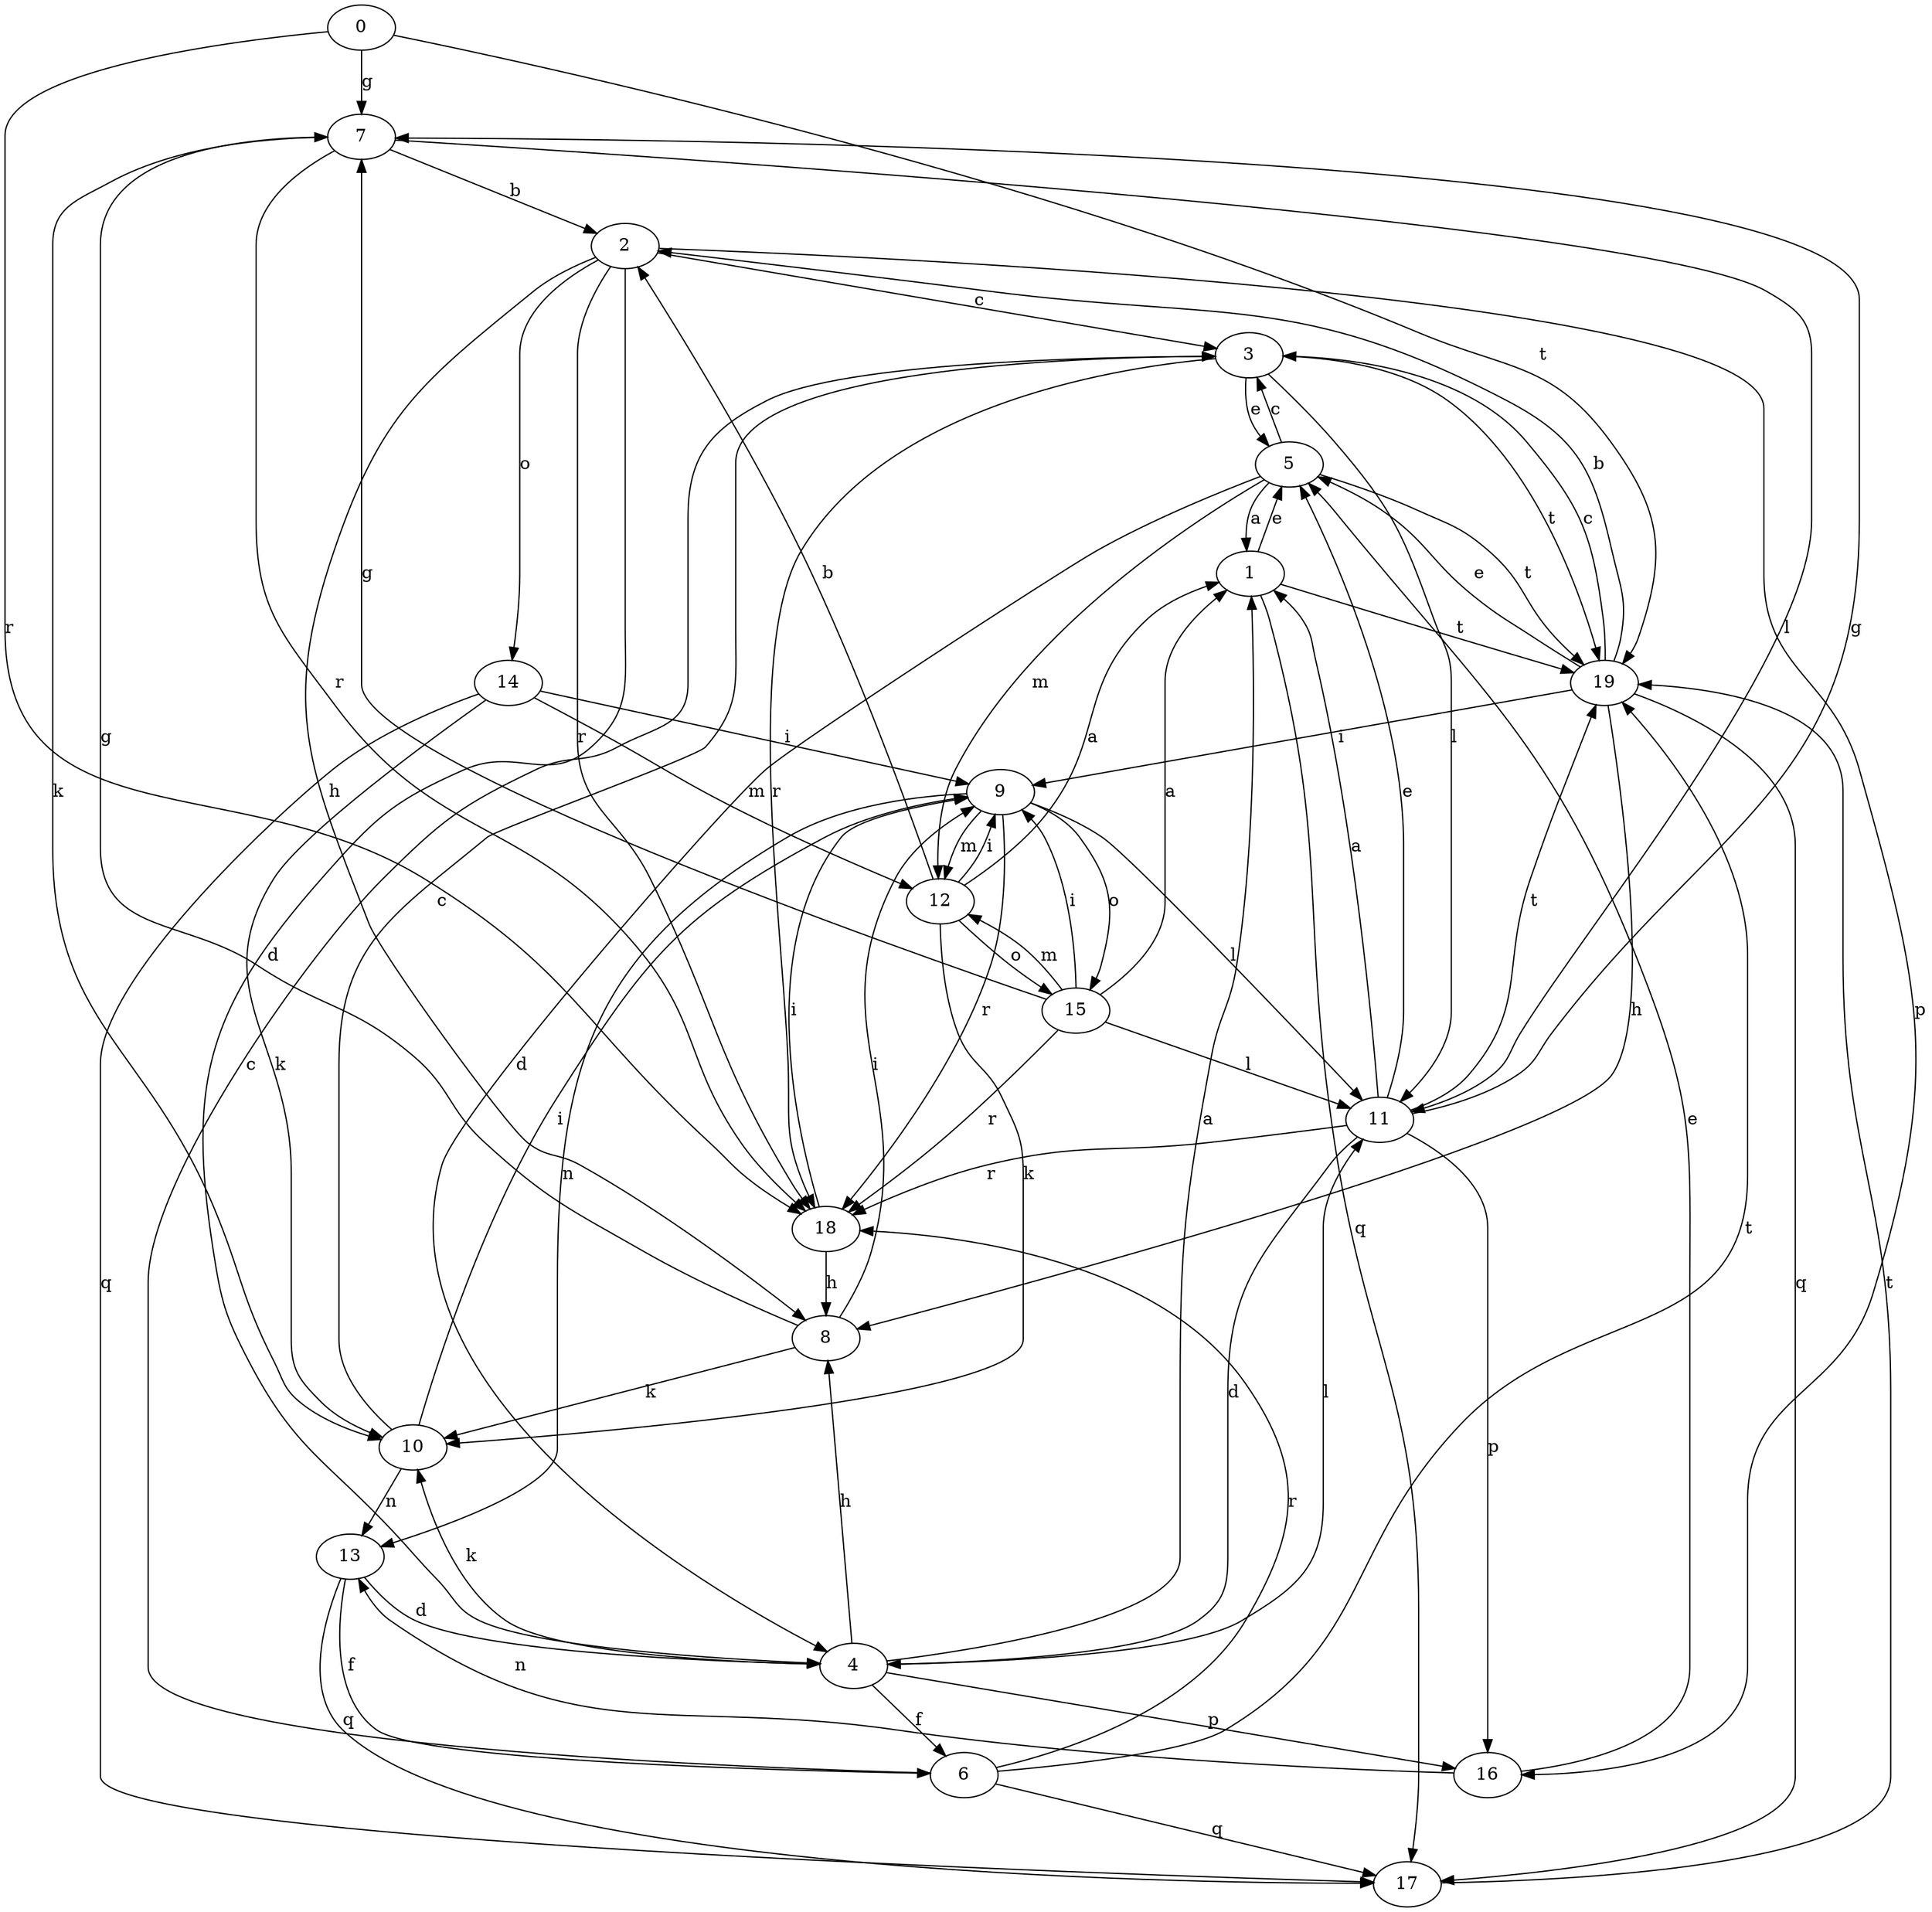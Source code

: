 strict digraph  {
0;
1;
2;
3;
4;
5;
6;
7;
8;
9;
10;
11;
12;
13;
14;
15;
16;
17;
18;
19;
0 -> 7  [label=g];
0 -> 18  [label=r];
0 -> 19  [label=t];
1 -> 5  [label=e];
1 -> 17  [label=q];
1 -> 19  [label=t];
2 -> 3  [label=c];
2 -> 4  [label=d];
2 -> 8  [label=h];
2 -> 14  [label=o];
2 -> 16  [label=p];
2 -> 18  [label=r];
3 -> 5  [label=e];
3 -> 11  [label=l];
3 -> 18  [label=r];
3 -> 19  [label=t];
4 -> 1  [label=a];
4 -> 6  [label=f];
4 -> 8  [label=h];
4 -> 10  [label=k];
4 -> 11  [label=l];
4 -> 16  [label=p];
5 -> 1  [label=a];
5 -> 3  [label=c];
5 -> 4  [label=d];
5 -> 12  [label=m];
5 -> 19  [label=t];
6 -> 3  [label=c];
6 -> 17  [label=q];
6 -> 18  [label=r];
6 -> 19  [label=t];
7 -> 2  [label=b];
7 -> 10  [label=k];
7 -> 11  [label=l];
7 -> 18  [label=r];
8 -> 7  [label=g];
8 -> 9  [label=i];
8 -> 10  [label=k];
9 -> 11  [label=l];
9 -> 12  [label=m];
9 -> 13  [label=n];
9 -> 15  [label=o];
9 -> 18  [label=r];
10 -> 3  [label=c];
10 -> 9  [label=i];
10 -> 13  [label=n];
11 -> 1  [label=a];
11 -> 4  [label=d];
11 -> 5  [label=e];
11 -> 7  [label=g];
11 -> 16  [label=p];
11 -> 18  [label=r];
11 -> 19  [label=t];
12 -> 1  [label=a];
12 -> 2  [label=b];
12 -> 9  [label=i];
12 -> 10  [label=k];
12 -> 15  [label=o];
13 -> 4  [label=d];
13 -> 6  [label=f];
13 -> 17  [label=q];
14 -> 9  [label=i];
14 -> 10  [label=k];
14 -> 12  [label=m];
14 -> 17  [label=q];
15 -> 1  [label=a];
15 -> 7  [label=g];
15 -> 9  [label=i];
15 -> 11  [label=l];
15 -> 12  [label=m];
15 -> 18  [label=r];
16 -> 5  [label=e];
16 -> 13  [label=n];
17 -> 19  [label=t];
18 -> 8  [label=h];
18 -> 9  [label=i];
19 -> 2  [label=b];
19 -> 3  [label=c];
19 -> 5  [label=e];
19 -> 8  [label=h];
19 -> 9  [label=i];
19 -> 17  [label=q];
}
